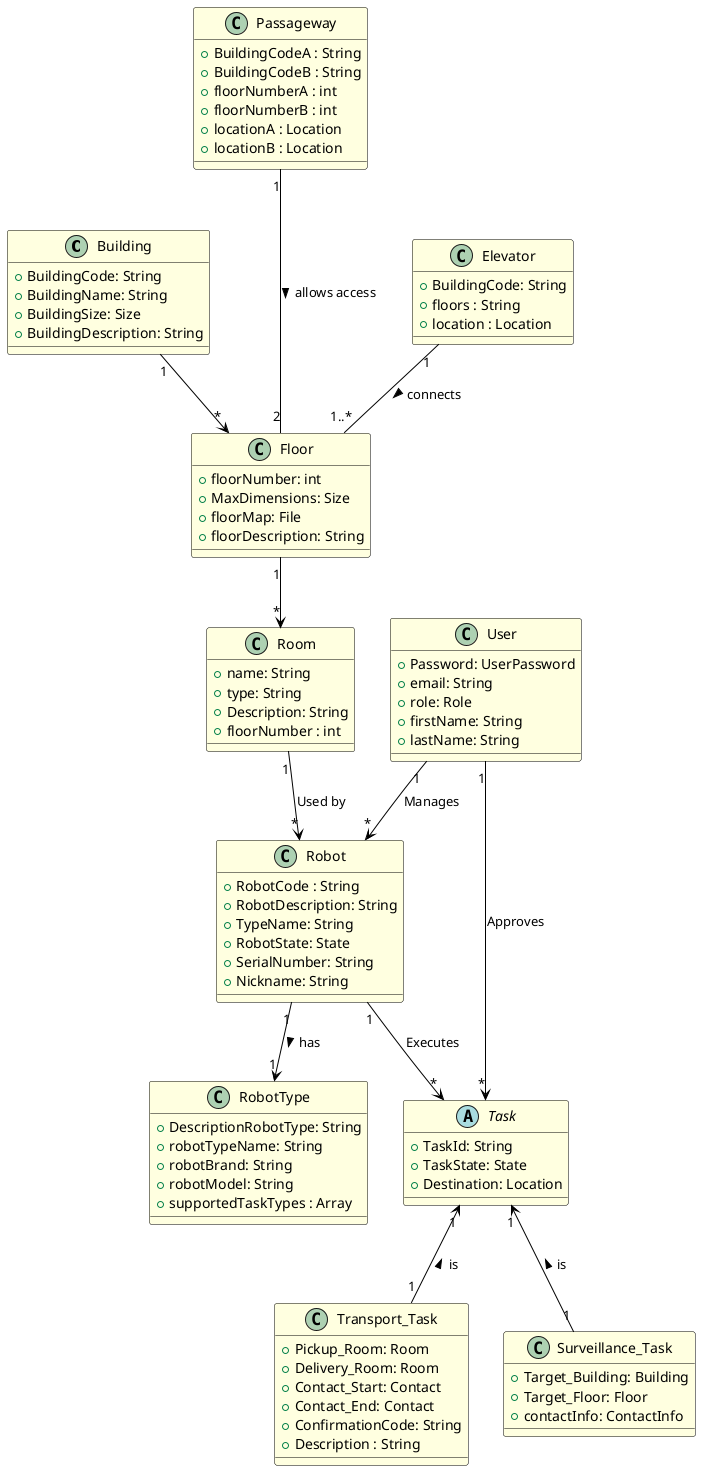 @startuml

skinparam class {
    BackgroundColor LightYellow
    ArrowColor Black
    BorderColor Black
}

    class Building {
        +BuildingCode: String
        +BuildingName: String
        +BuildingSize: Size
        +BuildingDescription: String
    }

    class Floor {
        +floorNumber: int
        +MaxDimensions: Size
        +floorMap: File
        +floorDescription: String
    }

    class Room {
        +name: String
        +type: String
        +Description: String
        +floorNumber : int
    }

    class Passageway {
        +BuildingCodeA : String
        +BuildingCodeB : String
        +floorNumberA : int
        +floorNumberB : int
        +locationA : Location
        +locationB : Location
    }

    class Elevator {
        +BuildingCode: String
        +floors : String
        +location : Location
    }



    class Robot {
        +RobotCode : String
        +RobotDescription: String
        +TypeName: String
        +RobotState: State
        +SerialNumber: String
        +Nickname: String
    }

    class RobotType {
        +DescriptionRobotType: String
        +robotTypeName: String
        +robotBrand: String
        +robotModel: String
        +supportedTaskTypes : Array
    }


    abstract class Task {
        +TaskId: String
        +TaskState: State
        +Destination: Location
    }

    class Transport_Task {
        +Pickup_Room: Room
        +Delivery_Room: Room
        +Contact_Start: Contact
        +Contact_End: Contact
        +ConfirmationCode: String
        +Description : String
    }

    class Surveillance_Task {
        +Target_Building: Building
        +Target_Floor: Floor
        +contactInfo: ContactInfo
    }


    class User {
        +Password: UserPassword
        +email: String
        +role: Role
        +firstName: String
        +lastName: String
    }


' Relationships

Building "1" --> "*" Floor
Floor "1" --> "*" Room
Room "1" --> "*" Robot : Used by
Robot "1" --> "*" Task : Executes
Robot "1" --> "1" RobotType : has >
User "1" --> "*" Robot : Manages
User "1" --> "*" Task : Approves
Task "1" <-- "1" Transport_Task : < is
Task "1" <-- "1" Surveillance_Task : < is
Elevator "1" -- "1..*" Floor : connects >
Passageway "1" --- "2" Floor: allows access >
@enduml
